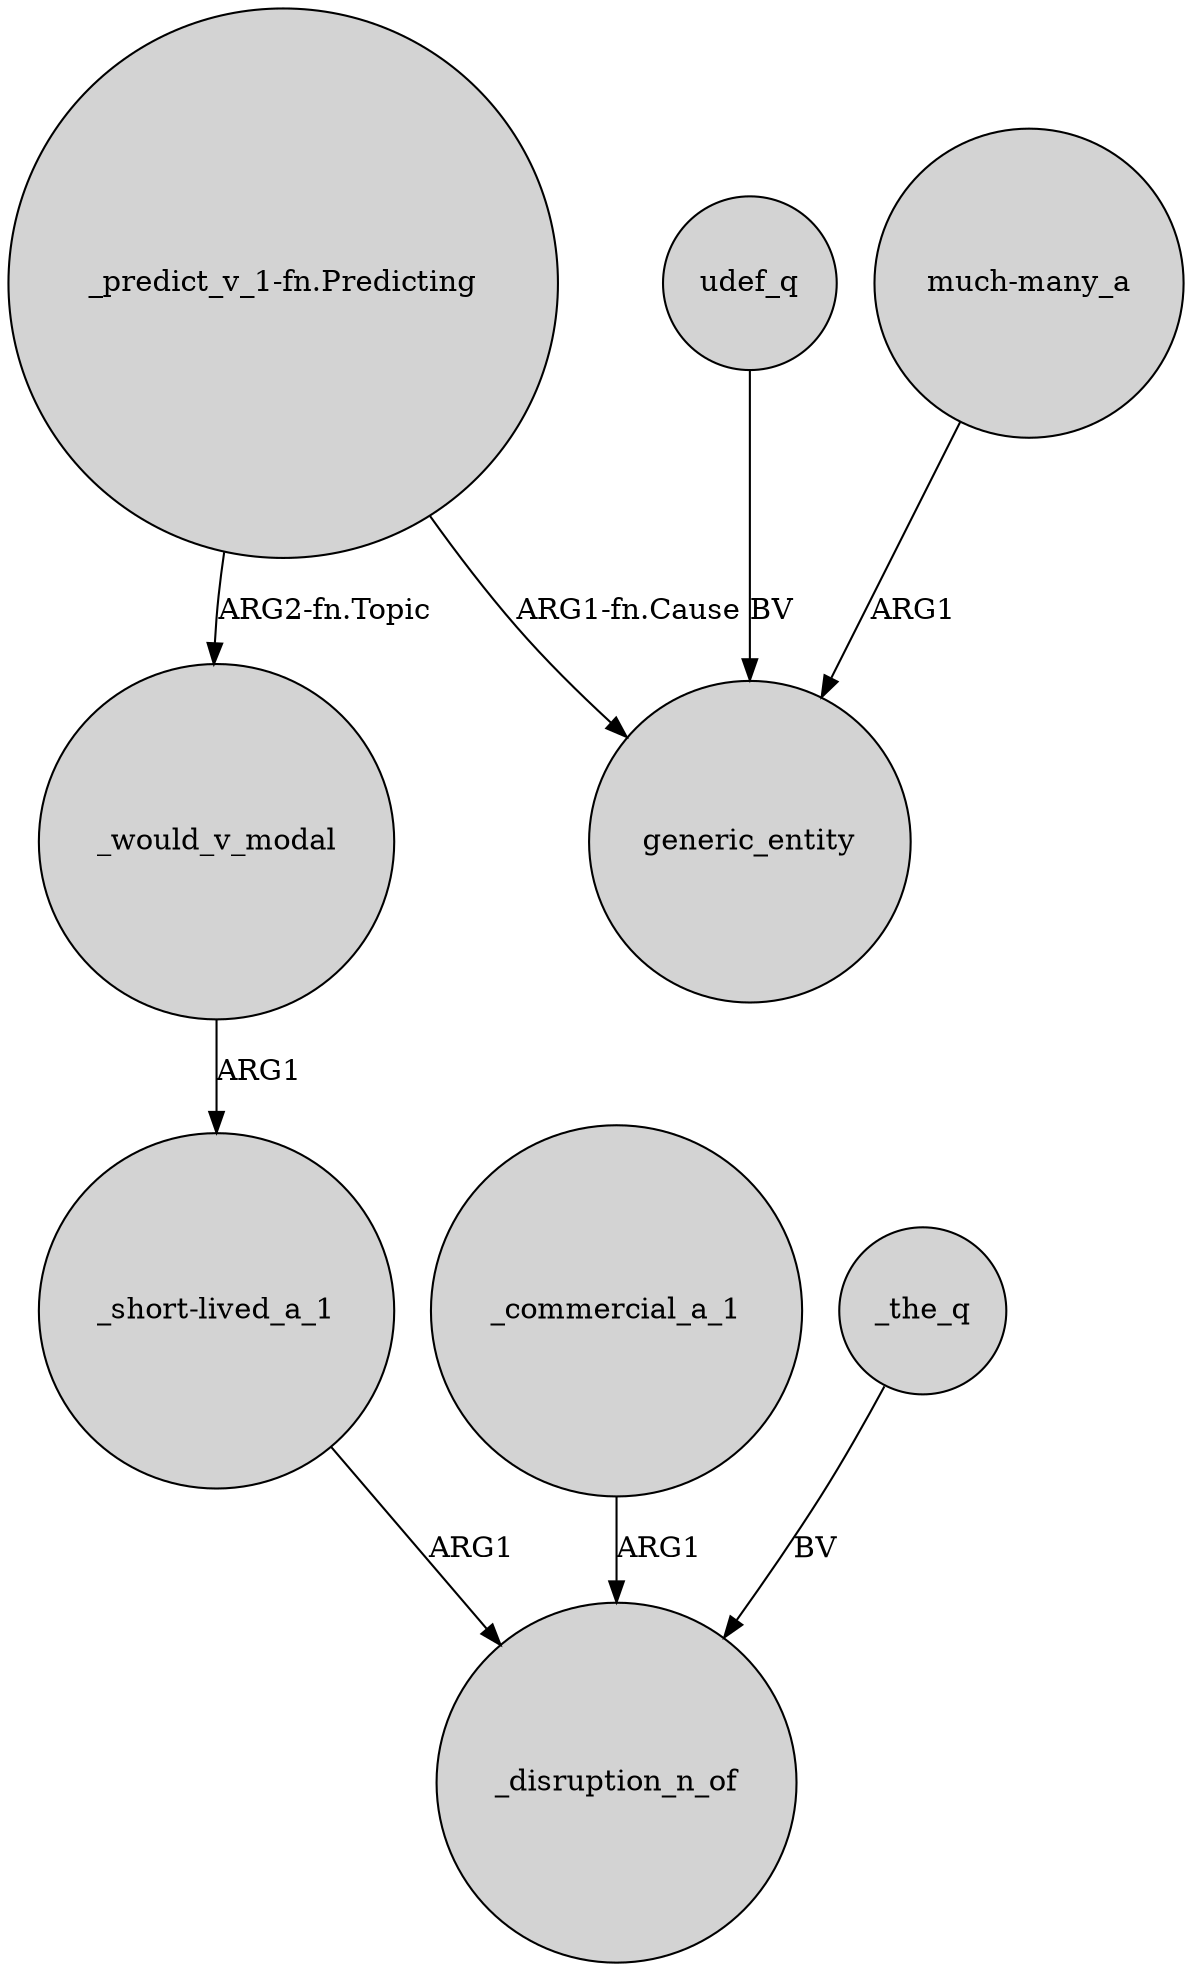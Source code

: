 digraph {
	node [shape=circle style=filled]
	"_predict_v_1-fn.Predicting" -> generic_entity [label="ARG1-fn.Cause"]
	_would_v_modal -> "_short-lived_a_1" [label=ARG1]
	"_predict_v_1-fn.Predicting" -> _would_v_modal [label="ARG2-fn.Topic"]
	udef_q -> generic_entity [label=BV]
	_commercial_a_1 -> _disruption_n_of [label=ARG1]
	"_short-lived_a_1" -> _disruption_n_of [label=ARG1]
	"much-many_a" -> generic_entity [label=ARG1]
	_the_q -> _disruption_n_of [label=BV]
}
